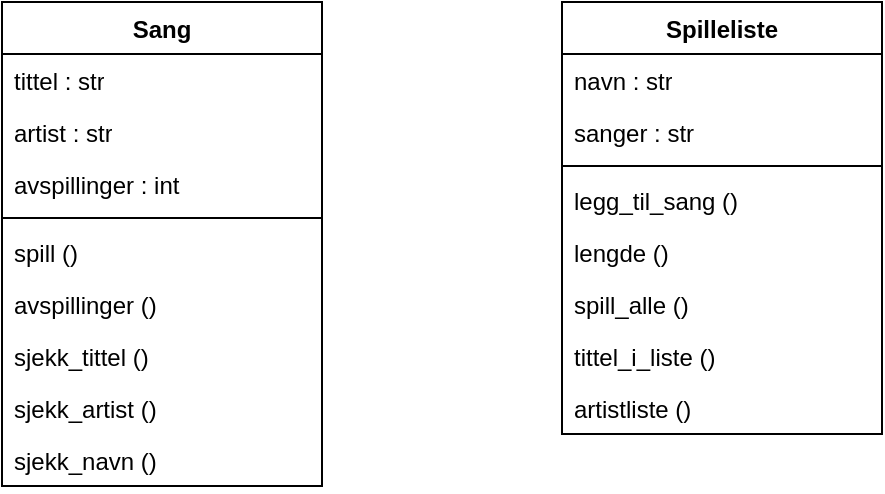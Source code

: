 <mxfile version="22.0.3" type="device">
  <diagram name="Page-1" id="oSP0RYNUgn18DjJfgLYV">
    <mxGraphModel dx="954" dy="593" grid="1" gridSize="10" guides="1" tooltips="1" connect="1" arrows="1" fold="1" page="1" pageScale="1" pageWidth="827" pageHeight="1169" math="0" shadow="0">
      <root>
        <mxCell id="0" />
        <mxCell id="1" parent="0" />
        <mxCell id="oCqRizTPDFMII6wOhVfd-14" value="Spilleliste" style="swimlane;fontStyle=1;align=center;verticalAlign=top;childLayout=stackLayout;horizontal=1;startSize=26;horizontalStack=0;resizeParent=1;resizeParentMax=0;resizeLast=0;collapsible=1;marginBottom=0;whiteSpace=wrap;html=1;" vertex="1" parent="1">
          <mxGeometry x="480" y="320" width="160" height="216" as="geometry" />
        </mxCell>
        <mxCell id="oCqRizTPDFMII6wOhVfd-15" value="navn : str" style="text;strokeColor=none;fillColor=none;align=left;verticalAlign=top;spacingLeft=4;spacingRight=4;overflow=hidden;rotatable=0;points=[[0,0.5],[1,0.5]];portConstraint=eastwest;whiteSpace=wrap;html=1;" vertex="1" parent="oCqRizTPDFMII6wOhVfd-14">
          <mxGeometry y="26" width="160" height="26" as="geometry" />
        </mxCell>
        <mxCell id="oCqRizTPDFMII6wOhVfd-29" value="sanger : str" style="text;strokeColor=none;fillColor=none;align=left;verticalAlign=top;spacingLeft=4;spacingRight=4;overflow=hidden;rotatable=0;points=[[0,0.5],[1,0.5]];portConstraint=eastwest;whiteSpace=wrap;html=1;" vertex="1" parent="oCqRizTPDFMII6wOhVfd-14">
          <mxGeometry y="52" width="160" height="26" as="geometry" />
        </mxCell>
        <mxCell id="oCqRizTPDFMII6wOhVfd-16" value="" style="line;strokeWidth=1;fillColor=none;align=left;verticalAlign=middle;spacingTop=-1;spacingLeft=3;spacingRight=3;rotatable=0;labelPosition=right;points=[];portConstraint=eastwest;strokeColor=inherit;" vertex="1" parent="oCqRizTPDFMII6wOhVfd-14">
          <mxGeometry y="78" width="160" height="8" as="geometry" />
        </mxCell>
        <mxCell id="oCqRizTPDFMII6wOhVfd-17" value="legg_til_sang ()" style="text;strokeColor=none;fillColor=none;align=left;verticalAlign=top;spacingLeft=4;spacingRight=4;overflow=hidden;rotatable=0;points=[[0,0.5],[1,0.5]];portConstraint=eastwest;whiteSpace=wrap;html=1;" vertex="1" parent="oCqRizTPDFMII6wOhVfd-14">
          <mxGeometry y="86" width="160" height="26" as="geometry" />
        </mxCell>
        <mxCell id="oCqRizTPDFMII6wOhVfd-30" value="lengde ()" style="text;strokeColor=none;fillColor=none;align=left;verticalAlign=top;spacingLeft=4;spacingRight=4;overflow=hidden;rotatable=0;points=[[0,0.5],[1,0.5]];portConstraint=eastwest;whiteSpace=wrap;html=1;" vertex="1" parent="oCqRizTPDFMII6wOhVfd-14">
          <mxGeometry y="112" width="160" height="26" as="geometry" />
        </mxCell>
        <mxCell id="oCqRizTPDFMII6wOhVfd-31" value="spill_alle ()" style="text;strokeColor=none;fillColor=none;align=left;verticalAlign=top;spacingLeft=4;spacingRight=4;overflow=hidden;rotatable=0;points=[[0,0.5],[1,0.5]];portConstraint=eastwest;whiteSpace=wrap;html=1;" vertex="1" parent="oCqRizTPDFMII6wOhVfd-14">
          <mxGeometry y="138" width="160" height="26" as="geometry" />
        </mxCell>
        <mxCell id="oCqRizTPDFMII6wOhVfd-32" value="tittel_i_liste ()" style="text;strokeColor=none;fillColor=none;align=left;verticalAlign=top;spacingLeft=4;spacingRight=4;overflow=hidden;rotatable=0;points=[[0,0.5],[1,0.5]];portConstraint=eastwest;whiteSpace=wrap;html=1;" vertex="1" parent="oCqRizTPDFMII6wOhVfd-14">
          <mxGeometry y="164" width="160" height="26" as="geometry" />
        </mxCell>
        <mxCell id="oCqRizTPDFMII6wOhVfd-33" value="artistliste ()" style="text;strokeColor=none;fillColor=none;align=left;verticalAlign=top;spacingLeft=4;spacingRight=4;overflow=hidden;rotatable=0;points=[[0,0.5],[1,0.5]];portConstraint=eastwest;whiteSpace=wrap;html=1;" vertex="1" parent="oCqRizTPDFMII6wOhVfd-14">
          <mxGeometry y="190" width="160" height="26" as="geometry" />
        </mxCell>
        <mxCell id="oCqRizTPDFMII6wOhVfd-18" value="Sang" style="swimlane;fontStyle=1;align=center;verticalAlign=top;childLayout=stackLayout;horizontal=1;startSize=26;horizontalStack=0;resizeParent=1;resizeParentMax=0;resizeLast=0;collapsible=1;marginBottom=0;whiteSpace=wrap;html=1;" vertex="1" parent="1">
          <mxGeometry x="200" y="320" width="160" height="242" as="geometry" />
        </mxCell>
        <mxCell id="oCqRizTPDFMII6wOhVfd-19" value="tittel : str" style="text;strokeColor=none;fillColor=none;align=left;verticalAlign=top;spacingLeft=4;spacingRight=4;overflow=hidden;rotatable=0;points=[[0,0.5],[1,0.5]];portConstraint=eastwest;whiteSpace=wrap;html=1;" vertex="1" parent="oCqRizTPDFMII6wOhVfd-18">
          <mxGeometry y="26" width="160" height="26" as="geometry" />
        </mxCell>
        <mxCell id="oCqRizTPDFMII6wOhVfd-22" value="artist : str" style="text;strokeColor=none;fillColor=none;align=left;verticalAlign=top;spacingLeft=4;spacingRight=4;overflow=hidden;rotatable=0;points=[[0,0.5],[1,0.5]];portConstraint=eastwest;whiteSpace=wrap;html=1;" vertex="1" parent="oCqRizTPDFMII6wOhVfd-18">
          <mxGeometry y="52" width="160" height="26" as="geometry" />
        </mxCell>
        <mxCell id="oCqRizTPDFMII6wOhVfd-23" value="avspillinger : int" style="text;strokeColor=none;fillColor=none;align=left;verticalAlign=top;spacingLeft=4;spacingRight=4;overflow=hidden;rotatable=0;points=[[0,0.5],[1,0.5]];portConstraint=eastwest;whiteSpace=wrap;html=1;" vertex="1" parent="oCqRizTPDFMII6wOhVfd-18">
          <mxGeometry y="78" width="160" height="26" as="geometry" />
        </mxCell>
        <mxCell id="oCqRizTPDFMII6wOhVfd-20" value="" style="line;strokeWidth=1;fillColor=none;align=left;verticalAlign=middle;spacingTop=-1;spacingLeft=3;spacingRight=3;rotatable=0;labelPosition=right;points=[];portConstraint=eastwest;strokeColor=inherit;" vertex="1" parent="oCqRizTPDFMII6wOhVfd-18">
          <mxGeometry y="104" width="160" height="8" as="geometry" />
        </mxCell>
        <mxCell id="oCqRizTPDFMII6wOhVfd-21" value="spill ()" style="text;strokeColor=none;fillColor=none;align=left;verticalAlign=top;spacingLeft=4;spacingRight=4;overflow=hidden;rotatable=0;points=[[0,0.5],[1,0.5]];portConstraint=eastwest;whiteSpace=wrap;html=1;" vertex="1" parent="oCqRizTPDFMII6wOhVfd-18">
          <mxGeometry y="112" width="160" height="26" as="geometry" />
        </mxCell>
        <mxCell id="oCqRizTPDFMII6wOhVfd-25" value="avspillinger ()" style="text;strokeColor=none;fillColor=none;align=left;verticalAlign=top;spacingLeft=4;spacingRight=4;overflow=hidden;rotatable=0;points=[[0,0.5],[1,0.5]];portConstraint=eastwest;whiteSpace=wrap;html=1;" vertex="1" parent="oCqRizTPDFMII6wOhVfd-18">
          <mxGeometry y="138" width="160" height="26" as="geometry" />
        </mxCell>
        <mxCell id="oCqRizTPDFMII6wOhVfd-26" value="sjekk_tittel ()" style="text;strokeColor=none;fillColor=none;align=left;verticalAlign=top;spacingLeft=4;spacingRight=4;overflow=hidden;rotatable=0;points=[[0,0.5],[1,0.5]];portConstraint=eastwest;whiteSpace=wrap;html=1;" vertex="1" parent="oCqRizTPDFMII6wOhVfd-18">
          <mxGeometry y="164" width="160" height="26" as="geometry" />
        </mxCell>
        <mxCell id="oCqRizTPDFMII6wOhVfd-27" value="sjekk_artist ()" style="text;strokeColor=none;fillColor=none;align=left;verticalAlign=top;spacingLeft=4;spacingRight=4;overflow=hidden;rotatable=0;points=[[0,0.5],[1,0.5]];portConstraint=eastwest;whiteSpace=wrap;html=1;" vertex="1" parent="oCqRizTPDFMII6wOhVfd-18">
          <mxGeometry y="190" width="160" height="26" as="geometry" />
        </mxCell>
        <mxCell id="oCqRizTPDFMII6wOhVfd-28" value="sjekk_navn ()" style="text;strokeColor=none;fillColor=none;align=left;verticalAlign=top;spacingLeft=4;spacingRight=4;overflow=hidden;rotatable=0;points=[[0,0.5],[1,0.5]];portConstraint=eastwest;whiteSpace=wrap;html=1;" vertex="1" parent="oCqRizTPDFMII6wOhVfd-18">
          <mxGeometry y="216" width="160" height="26" as="geometry" />
        </mxCell>
      </root>
    </mxGraphModel>
  </diagram>
</mxfile>
